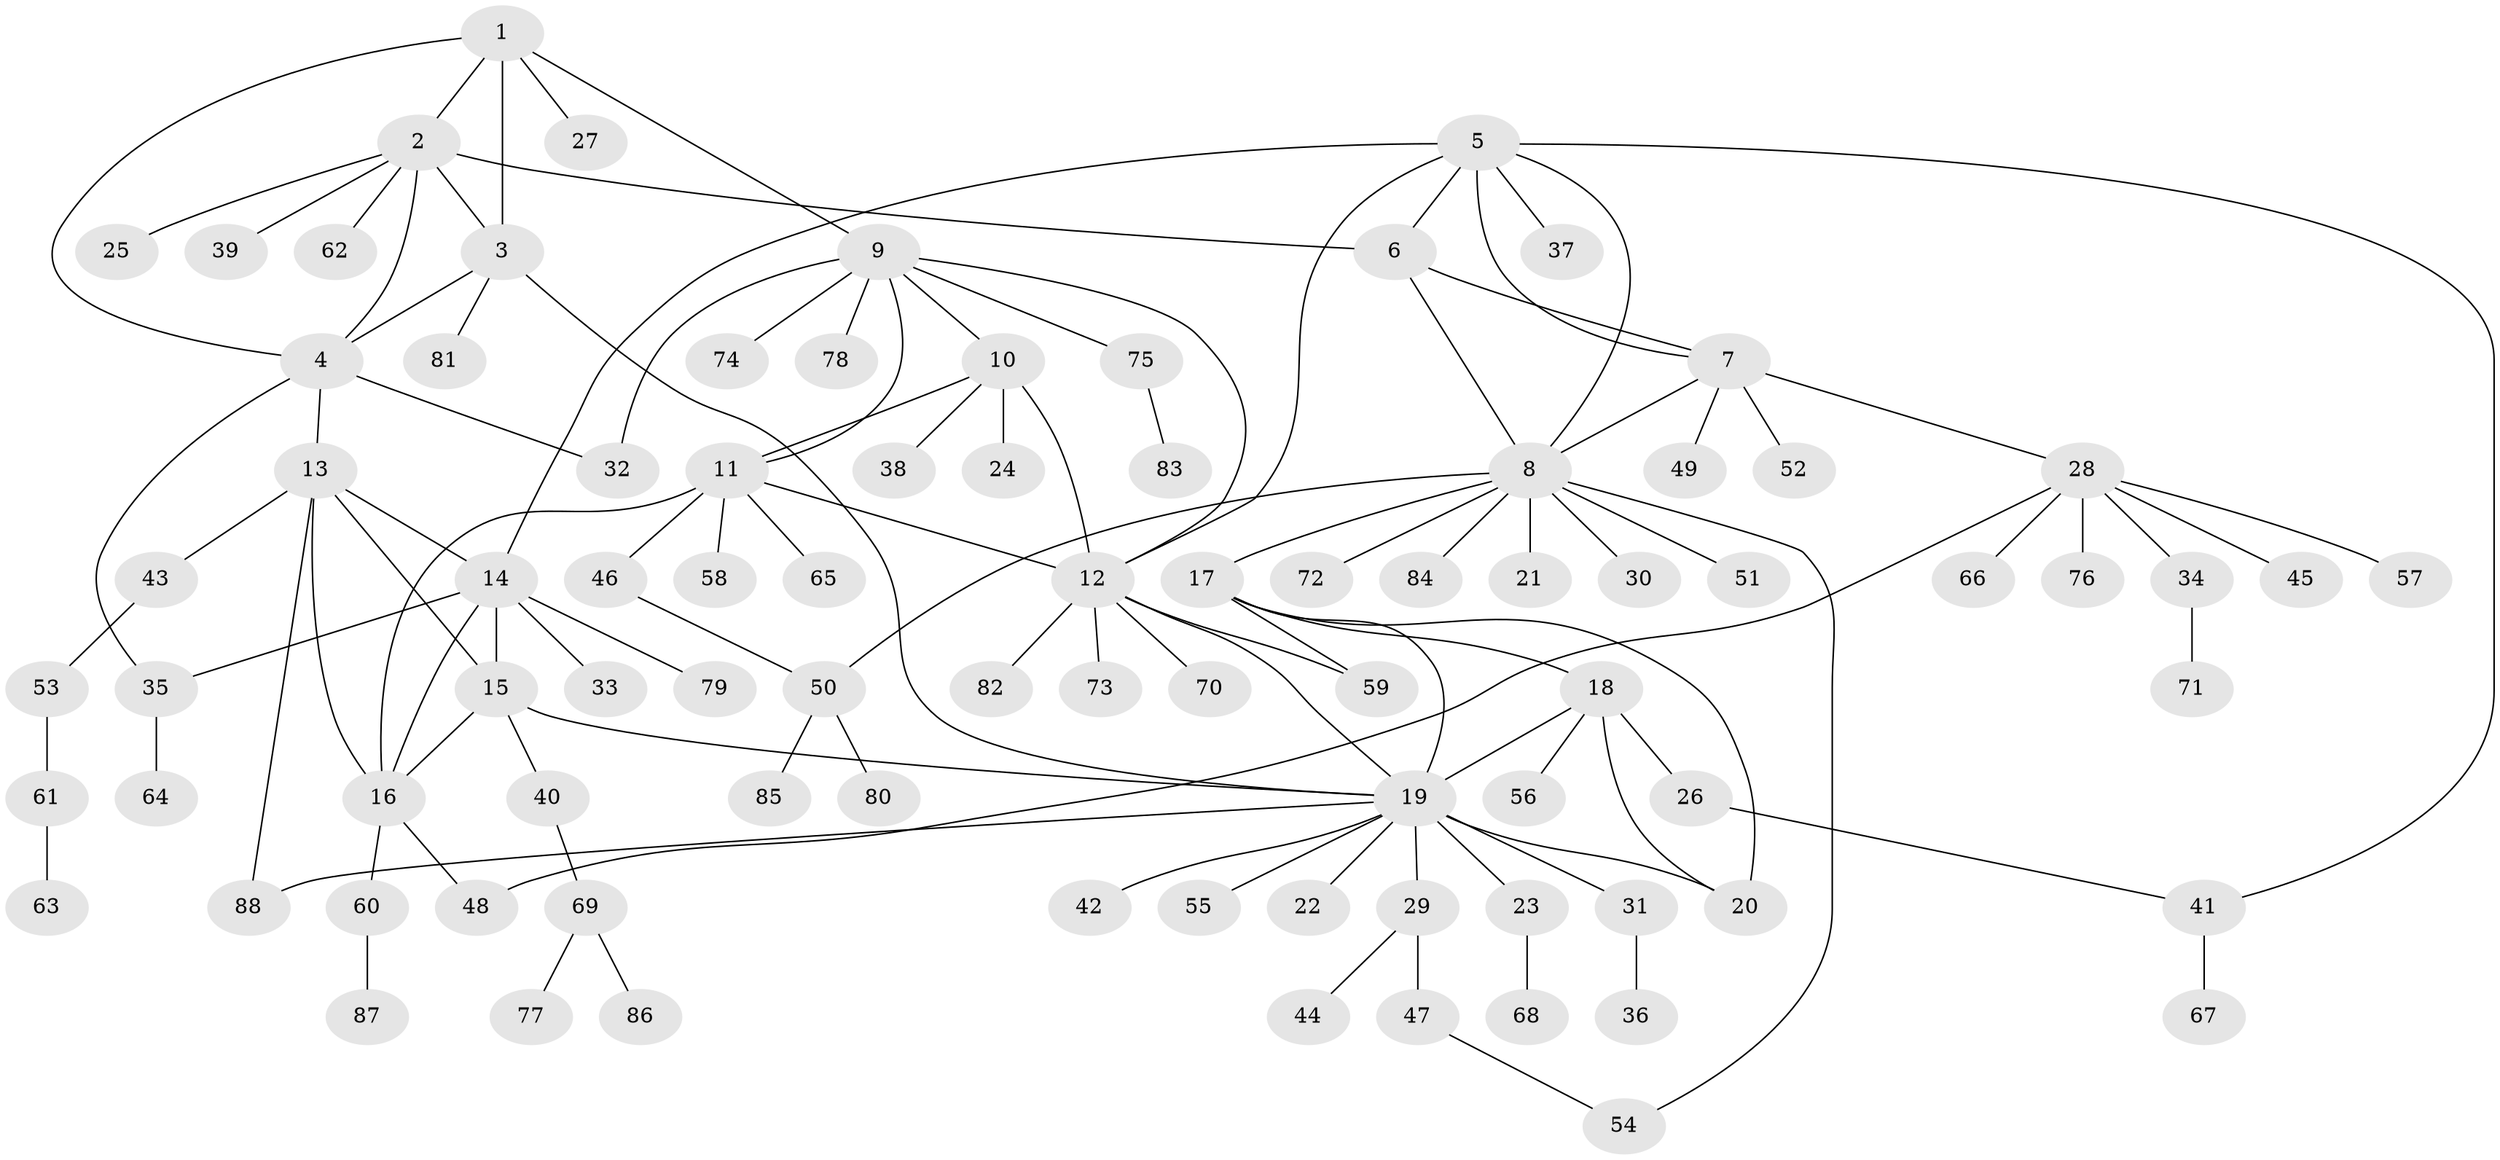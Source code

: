 // Generated by graph-tools (version 1.1) at 2025/02/03/09/25 03:02:42]
// undirected, 88 vertices, 116 edges
graph export_dot {
graph [start="1"]
  node [color=gray90,style=filled];
  1;
  2;
  3;
  4;
  5;
  6;
  7;
  8;
  9;
  10;
  11;
  12;
  13;
  14;
  15;
  16;
  17;
  18;
  19;
  20;
  21;
  22;
  23;
  24;
  25;
  26;
  27;
  28;
  29;
  30;
  31;
  32;
  33;
  34;
  35;
  36;
  37;
  38;
  39;
  40;
  41;
  42;
  43;
  44;
  45;
  46;
  47;
  48;
  49;
  50;
  51;
  52;
  53;
  54;
  55;
  56;
  57;
  58;
  59;
  60;
  61;
  62;
  63;
  64;
  65;
  66;
  67;
  68;
  69;
  70;
  71;
  72;
  73;
  74;
  75;
  76;
  77;
  78;
  79;
  80;
  81;
  82;
  83;
  84;
  85;
  86;
  87;
  88;
  1 -- 2;
  1 -- 3;
  1 -- 4;
  1 -- 9;
  1 -- 27;
  2 -- 3;
  2 -- 4;
  2 -- 6;
  2 -- 25;
  2 -- 39;
  2 -- 62;
  3 -- 4;
  3 -- 19;
  3 -- 81;
  4 -- 13;
  4 -- 32;
  4 -- 35;
  5 -- 6;
  5 -- 7;
  5 -- 8;
  5 -- 12;
  5 -- 14;
  5 -- 37;
  5 -- 41;
  6 -- 7;
  6 -- 8;
  7 -- 8;
  7 -- 28;
  7 -- 49;
  7 -- 52;
  8 -- 17;
  8 -- 21;
  8 -- 30;
  8 -- 50;
  8 -- 51;
  8 -- 54;
  8 -- 72;
  8 -- 84;
  9 -- 10;
  9 -- 11;
  9 -- 12;
  9 -- 32;
  9 -- 74;
  9 -- 75;
  9 -- 78;
  10 -- 11;
  10 -- 12;
  10 -- 24;
  10 -- 38;
  11 -- 12;
  11 -- 16;
  11 -- 46;
  11 -- 58;
  11 -- 65;
  12 -- 19;
  12 -- 59;
  12 -- 70;
  12 -- 73;
  12 -- 82;
  13 -- 14;
  13 -- 15;
  13 -- 16;
  13 -- 43;
  13 -- 88;
  14 -- 15;
  14 -- 16;
  14 -- 33;
  14 -- 35;
  14 -- 79;
  15 -- 16;
  15 -- 19;
  15 -- 40;
  16 -- 48;
  16 -- 60;
  17 -- 18;
  17 -- 19;
  17 -- 20;
  17 -- 59;
  18 -- 19;
  18 -- 20;
  18 -- 26;
  18 -- 56;
  19 -- 20;
  19 -- 22;
  19 -- 23;
  19 -- 29;
  19 -- 31;
  19 -- 42;
  19 -- 55;
  19 -- 88;
  23 -- 68;
  26 -- 41;
  28 -- 34;
  28 -- 45;
  28 -- 48;
  28 -- 57;
  28 -- 66;
  28 -- 76;
  29 -- 44;
  29 -- 47;
  31 -- 36;
  34 -- 71;
  35 -- 64;
  40 -- 69;
  41 -- 67;
  43 -- 53;
  46 -- 50;
  47 -- 54;
  50 -- 80;
  50 -- 85;
  53 -- 61;
  60 -- 87;
  61 -- 63;
  69 -- 77;
  69 -- 86;
  75 -- 83;
}
